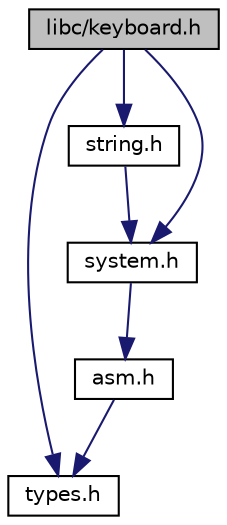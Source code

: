 digraph "libc/keyboard.h"
{
  edge [fontname="Helvetica",fontsize="10",labelfontname="Helvetica",labelfontsize="10"];
  node [fontname="Helvetica",fontsize="10",shape=record];
  Node0 [label="libc/keyboard.h",height=0.2,width=0.4,color="black", fillcolor="grey75", style="filled", fontcolor="black"];
  Node0 -> Node1 [color="midnightblue",fontsize="10",style="solid"];
  Node1 [label="types.h",height=0.2,width=0.4,color="black", fillcolor="white", style="filled",URL="$types_8h.html"];
  Node0 -> Node2 [color="midnightblue",fontsize="10",style="solid"];
  Node2 [label="string.h",height=0.2,width=0.4,color="black", fillcolor="white", style="filled",URL="$string_8h.html"];
  Node2 -> Node3 [color="midnightblue",fontsize="10",style="solid"];
  Node3 [label="system.h",height=0.2,width=0.4,color="black", fillcolor="white", style="filled",URL="$system_8h.html"];
  Node3 -> Node4 [color="midnightblue",fontsize="10",style="solid"];
  Node4 [label="asm.h",height=0.2,width=0.4,color="black", fillcolor="white", style="filled",URL="$asm_8h.html"];
  Node4 -> Node1 [color="midnightblue",fontsize="10",style="solid"];
  Node0 -> Node3 [color="midnightblue",fontsize="10",style="solid"];
}
